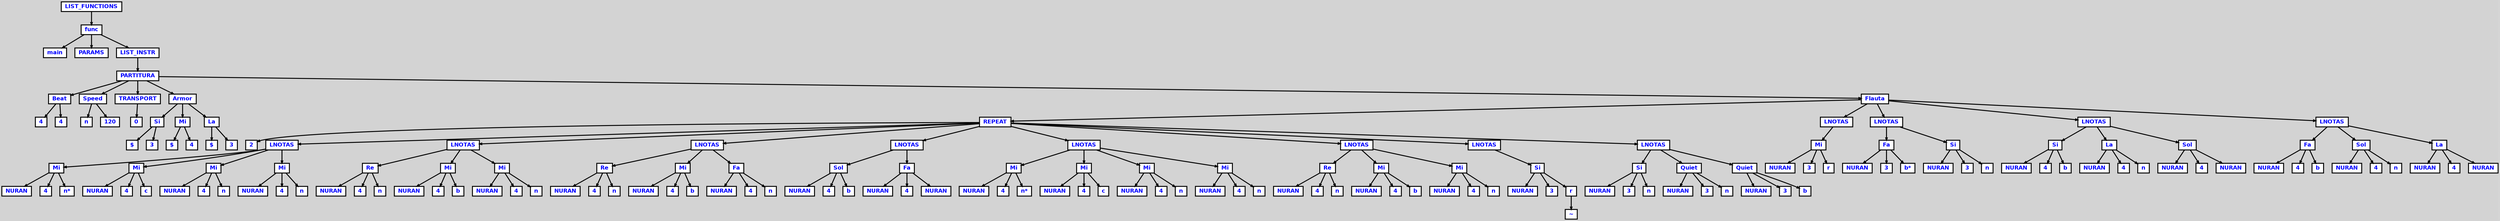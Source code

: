 digraph {

	ordering=out;
	ranksep=.4;
	bgcolor="lightgrey"; node [shape=box, fixedsize=false, fontsize=12, fontname="Helvetica-bold", fontcolor="blue"
		width=.25, height=.25, color="black", fillcolor="white", style="filled, solid, bold"];
	edge [arrowsize=.5, color="black", style="bold"]

  n0 [label="LIST_FUNCTIONS"];
  n1 [label="func"];
  n1 [label="func"];
  n2 [label="main"];
  n3 [label="PARAMS"];
  n4 [label="LIST_INSTR"];
  n4 [label="LIST_INSTR"];
  n5 [label="PARTITURA"];
  n5 [label="PARTITURA"];
  n6 [label="Beat"];
  n6 [label="Beat"];
  n7 [label="4"];
  n8 [label="4"];
  n9 [label="Speed"];
  n9 [label="Speed"];
  n10 [label="n"];
  n11 [label="120"];
  n12 [label="TRANSPORT"];
  n12 [label="TRANSPORT"];
  n13 [label="0"];
  n14 [label="Armor"];
  n14 [label="Armor"];
  n15 [label="Si"];
  n15 [label="Si"];
  n16 [label="$"];
  n17 [label="3"];
  n18 [label="Mi"];
  n18 [label="Mi"];
  n19 [label="$"];
  n20 [label="4"];
  n21 [label="La"];
  n21 [label="La"];
  n22 [label="$"];
  n23 [label="3"];
  n24 [label="Flauta"];
  n24 [label="Flauta"];
  n25 [label="REPEAT"];
  n25 [label="REPEAT"];
  n26 [label="2"];
  n27 [label="LNOTAS"];
  n27 [label="LNOTAS"];
  n28 [label="Mi"];
  n28 [label="Mi"];
  n29 [label="NURAN"];
  n30 [label="4"];
  n31 [label="n*"];
  n32 [label="Mi"];
  n32 [label="Mi"];
  n33 [label="NURAN"];
  n34 [label="4"];
  n35 [label="c"];
  n36 [label="Mi"];
  n36 [label="Mi"];
  n37 [label="NURAN"];
  n38 [label="4"];
  n39 [label="n"];
  n40 [label="Mi"];
  n40 [label="Mi"];
  n41 [label="NURAN"];
  n42 [label="4"];
  n43 [label="n"];
  n44 [label="LNOTAS"];
  n44 [label="LNOTAS"];
  n45 [label="Re"];
  n45 [label="Re"];
  n46 [label="NURAN"];
  n47 [label="4"];
  n48 [label="n"];
  n49 [label="Mi"];
  n49 [label="Mi"];
  n50 [label="NURAN"];
  n51 [label="4"];
  n52 [label="b"];
  n53 [label="Mi"];
  n53 [label="Mi"];
  n54 [label="NURAN"];
  n55 [label="4"];
  n56 [label="n"];
  n57 [label="LNOTAS"];
  n57 [label="LNOTAS"];
  n58 [label="Re"];
  n58 [label="Re"];
  n59 [label="NURAN"];
  n60 [label="4"];
  n61 [label="n"];
  n62 [label="Mi"];
  n62 [label="Mi"];
  n63 [label="NURAN"];
  n64 [label="4"];
  n65 [label="b"];
  n66 [label="Fa"];
  n66 [label="Fa"];
  n67 [label="NURAN"];
  n68 [label="4"];
  n69 [label="n"];
  n70 [label="LNOTAS"];
  n70 [label="LNOTAS"];
  n71 [label="Sol"];
  n71 [label="Sol"];
  n72 [label="NURAN"];
  n73 [label="4"];
  n74 [label="b"];
  n75 [label="Fa"];
  n75 [label="Fa"];
  n76 [label="NURAN"];
  n77 [label="4"];
  n78 [label="NURAN"];
  n79 [label="LNOTAS"];
  n79 [label="LNOTAS"];
  n80 [label="Mi"];
  n80 [label="Mi"];
  n81 [label="NURAN"];
  n82 [label="4"];
  n83 [label="n*"];
  n84 [label="Mi"];
  n84 [label="Mi"];
  n85 [label="NURAN"];
  n86 [label="4"];
  n87 [label="c"];
  n88 [label="Mi"];
  n88 [label="Mi"];
  n89 [label="NURAN"];
  n90 [label="4"];
  n91 [label="n"];
  n92 [label="Mi"];
  n92 [label="Mi"];
  n93 [label="NURAN"];
  n94 [label="4"];
  n95 [label="n"];
  n96 [label="LNOTAS"];
  n96 [label="LNOTAS"];
  n97 [label="Re"];
  n97 [label="Re"];
  n98 [label="NURAN"];
  n99 [label="4"];
  n100 [label="n"];
  n101 [label="Mi"];
  n101 [label="Mi"];
  n102 [label="NURAN"];
  n103 [label="4"];
  n104 [label="b"];
  n105 [label="Mi"];
  n105 [label="Mi"];
  n106 [label="NURAN"];
  n107 [label="4"];
  n108 [label="n"];
  n109 [label="LNOTAS"];
  n109 [label="LNOTAS"];
  n110 [label="Si"];
  n110 [label="Si"];
  n111 [label="NURAN"];
  n112 [label="3"];
  n113 [label="r"];
  n113 [label="r"];
  n114 [label="~"];
  n115 [label="LNOTAS"];
  n115 [label="LNOTAS"];
  n116 [label="Si"];
  n116 [label="Si"];
  n117 [label="NURAN"];
  n118 [label="3"];
  n119 [label="n"];
  n120 [label="Quiet"];
  n120 [label="Quiet"];
  n121 [label="NURAN"];
  n122 [label="3"];
  n123 [label="n"];
  n124 [label="Quiet"];
  n124 [label="Quiet"];
  n125 [label="NURAN"];
  n126 [label="3"];
  n127 [label="b"];
  n128 [label="LNOTAS"];
  n128 [label="LNOTAS"];
  n129 [label="Mi"];
  n129 [label="Mi"];
  n130 [label="NURAN"];
  n131 [label="3"];
  n132 [label="r"];
  n133 [label="LNOTAS"];
  n133 [label="LNOTAS"];
  n134 [label="Fa"];
  n134 [label="Fa"];
  n135 [label="NURAN"];
  n136 [label="3"];
  n137 [label="b*"];
  n138 [label="Si"];
  n138 [label="Si"];
  n139 [label="NURAN"];
  n140 [label="3"];
  n141 [label="n"];
  n142 [label="LNOTAS"];
  n142 [label="LNOTAS"];
  n143 [label="Si"];
  n143 [label="Si"];
  n144 [label="NURAN"];
  n145 [label="4"];
  n146 [label="b"];
  n147 [label="La"];
  n147 [label="La"];
  n148 [label="NURAN"];
  n149 [label="4"];
  n150 [label="n"];
  n151 [label="Sol"];
  n151 [label="Sol"];
  n152 [label="NURAN"];
  n153 [label="4"];
  n154 [label="NURAN"];
  n155 [label="LNOTAS"];
  n155 [label="LNOTAS"];
  n156 [label="Fa"];
  n156 [label="Fa"];
  n157 [label="NURAN"];
  n158 [label="4"];
  n159 [label="b"];
  n160 [label="Sol"];
  n160 [label="Sol"];
  n161 [label="NURAN"];
  n162 [label="4"];
  n163 [label="n"];
  n164 [label="La"];
  n164 [label="La"];
  n165 [label="NURAN"];
  n166 [label="4"];
  n167 [label="NURAN"];

  n0 -> n1 // "LIST_FUNCTIONS" -> "func"
  n1 -> n2 // "func" -> "main"
  n1 -> n3 // "func" -> "PARAMS"
  n1 -> n4 // "func" -> "LIST_INSTR"
  n4 -> n5 // "LIST_INSTR" -> "PARTITURA"
  n5 -> n6 // "PARTITURA" -> "Beat"
  n6 -> n7 // "Beat" -> "4"
  n6 -> n8 // "Beat" -> "4"
  n5 -> n9 // "PARTITURA" -> "Speed"
  n9 -> n10 // "Speed" -> "n"
  n9 -> n11 // "Speed" -> "120"
  n5 -> n12 // "PARTITURA" -> "TRANSPORT"
  n12 -> n13 // "TRANSPORT" -> "0"
  n5 -> n14 // "PARTITURA" -> "Armor"
  n14 -> n15 // "Armor" -> "Si"
  n15 -> n16 // "Si" -> "$"
  n15 -> n17 // "Si" -> "3"
  n14 -> n18 // "Armor" -> "Mi"
  n18 -> n19 // "Mi" -> "$"
  n18 -> n20 // "Mi" -> "4"
  n14 -> n21 // "Armor" -> "La"
  n21 -> n22 // "La" -> "$"
  n21 -> n23 // "La" -> "3"
  n5 -> n24 // "PARTITURA" -> "Flauta"
  n24 -> n25 // "Flauta" -> "REPEAT"
  n25 -> n26 // "REPEAT" -> "2"
  n25 -> n27 // "REPEAT" -> "LNOTAS"
  n27 -> n28 // "LNOTAS" -> "Mi"
  n28 -> n29 // "Mi" -> "NURAN"
  n28 -> n30 // "Mi" -> "4"
  n28 -> n31 // "Mi" -> "n*"
  n27 -> n32 // "LNOTAS" -> "Mi"
  n32 -> n33 // "Mi" -> "NURAN"
  n32 -> n34 // "Mi" -> "4"
  n32 -> n35 // "Mi" -> "c"
  n27 -> n36 // "LNOTAS" -> "Mi"
  n36 -> n37 // "Mi" -> "NURAN"
  n36 -> n38 // "Mi" -> "4"
  n36 -> n39 // "Mi" -> "n"
  n27 -> n40 // "LNOTAS" -> "Mi"
  n40 -> n41 // "Mi" -> "NURAN"
  n40 -> n42 // "Mi" -> "4"
  n40 -> n43 // "Mi" -> "n"
  n25 -> n44 // "REPEAT" -> "LNOTAS"
  n44 -> n45 // "LNOTAS" -> "Re"
  n45 -> n46 // "Re" -> "NURAN"
  n45 -> n47 // "Re" -> "4"
  n45 -> n48 // "Re" -> "n"
  n44 -> n49 // "LNOTAS" -> "Mi"
  n49 -> n50 // "Mi" -> "NURAN"
  n49 -> n51 // "Mi" -> "4"
  n49 -> n52 // "Mi" -> "b"
  n44 -> n53 // "LNOTAS" -> "Mi"
  n53 -> n54 // "Mi" -> "NURAN"
  n53 -> n55 // "Mi" -> "4"
  n53 -> n56 // "Mi" -> "n"
  n25 -> n57 // "REPEAT" -> "LNOTAS"
  n57 -> n58 // "LNOTAS" -> "Re"
  n58 -> n59 // "Re" -> "NURAN"
  n58 -> n60 // "Re" -> "4"
  n58 -> n61 // "Re" -> "n"
  n57 -> n62 // "LNOTAS" -> "Mi"
  n62 -> n63 // "Mi" -> "NURAN"
  n62 -> n64 // "Mi" -> "4"
  n62 -> n65 // "Mi" -> "b"
  n57 -> n66 // "LNOTAS" -> "Fa"
  n66 -> n67 // "Fa" -> "NURAN"
  n66 -> n68 // "Fa" -> "4"
  n66 -> n69 // "Fa" -> "n"
  n25 -> n70 // "REPEAT" -> "LNOTAS"
  n70 -> n71 // "LNOTAS" -> "Sol"
  n71 -> n72 // "Sol" -> "NURAN"
  n71 -> n73 // "Sol" -> "4"
  n71 -> n74 // "Sol" -> "b"
  n70 -> n75 // "LNOTAS" -> "Fa"
  n75 -> n76 // "Fa" -> "NURAN"
  n75 -> n77 // "Fa" -> "4"
  n75 -> n78 // "Fa" -> "NURAN"
  n25 -> n79 // "REPEAT" -> "LNOTAS"
  n79 -> n80 // "LNOTAS" -> "Mi"
  n80 -> n81 // "Mi" -> "NURAN"
  n80 -> n82 // "Mi" -> "4"
  n80 -> n83 // "Mi" -> "n*"
  n79 -> n84 // "LNOTAS" -> "Mi"
  n84 -> n85 // "Mi" -> "NURAN"
  n84 -> n86 // "Mi" -> "4"
  n84 -> n87 // "Mi" -> "c"
  n79 -> n88 // "LNOTAS" -> "Mi"
  n88 -> n89 // "Mi" -> "NURAN"
  n88 -> n90 // "Mi" -> "4"
  n88 -> n91 // "Mi" -> "n"
  n79 -> n92 // "LNOTAS" -> "Mi"
  n92 -> n93 // "Mi" -> "NURAN"
  n92 -> n94 // "Mi" -> "4"
  n92 -> n95 // "Mi" -> "n"
  n25 -> n96 // "REPEAT" -> "LNOTAS"
  n96 -> n97 // "LNOTAS" -> "Re"
  n97 -> n98 // "Re" -> "NURAN"
  n97 -> n99 // "Re" -> "4"
  n97 -> n100 // "Re" -> "n"
  n96 -> n101 // "LNOTAS" -> "Mi"
  n101 -> n102 // "Mi" -> "NURAN"
  n101 -> n103 // "Mi" -> "4"
  n101 -> n104 // "Mi" -> "b"
  n96 -> n105 // "LNOTAS" -> "Mi"
  n105 -> n106 // "Mi" -> "NURAN"
  n105 -> n107 // "Mi" -> "4"
  n105 -> n108 // "Mi" -> "n"
  n25 -> n109 // "REPEAT" -> "LNOTAS"
  n109 -> n110 // "LNOTAS" -> "Si"
  n110 -> n111 // "Si" -> "NURAN"
  n110 -> n112 // "Si" -> "3"
  n110 -> n113 // "Si" -> "r"
  n113 -> n114 // "r" -> "~"
  n25 -> n115 // "REPEAT" -> "LNOTAS"
  n115 -> n116 // "LNOTAS" -> "Si"
  n116 -> n117 // "Si" -> "NURAN"
  n116 -> n118 // "Si" -> "3"
  n116 -> n119 // "Si" -> "n"
  n115 -> n120 // "LNOTAS" -> "Quiet"
  n120 -> n121 // "Quiet" -> "NURAN"
  n120 -> n122 // "Quiet" -> "3"
  n120 -> n123 // "Quiet" -> "n"
  n115 -> n124 // "LNOTAS" -> "Quiet"
  n124 -> n125 // "Quiet" -> "NURAN"
  n124 -> n126 // "Quiet" -> "3"
  n124 -> n127 // "Quiet" -> "b"
  n24 -> n128 // "Flauta" -> "LNOTAS"
  n128 -> n129 // "LNOTAS" -> "Mi"
  n129 -> n130 // "Mi" -> "NURAN"
  n129 -> n131 // "Mi" -> "3"
  n129 -> n132 // "Mi" -> "r"
  n24 -> n133 // "Flauta" -> "LNOTAS"
  n133 -> n134 // "LNOTAS" -> "Fa"
  n134 -> n135 // "Fa" -> "NURAN"
  n134 -> n136 // "Fa" -> "3"
  n134 -> n137 // "Fa" -> "b*"
  n133 -> n138 // "LNOTAS" -> "Si"
  n138 -> n139 // "Si" -> "NURAN"
  n138 -> n140 // "Si" -> "3"
  n138 -> n141 // "Si" -> "n"
  n24 -> n142 // "Flauta" -> "LNOTAS"
  n142 -> n143 // "LNOTAS" -> "Si"
  n143 -> n144 // "Si" -> "NURAN"
  n143 -> n145 // "Si" -> "4"
  n143 -> n146 // "Si" -> "b"
  n142 -> n147 // "LNOTAS" -> "La"
  n147 -> n148 // "La" -> "NURAN"
  n147 -> n149 // "La" -> "4"
  n147 -> n150 // "La" -> "n"
  n142 -> n151 // "LNOTAS" -> "Sol"
  n151 -> n152 // "Sol" -> "NURAN"
  n151 -> n153 // "Sol" -> "4"
  n151 -> n154 // "Sol" -> "NURAN"
  n24 -> n155 // "Flauta" -> "LNOTAS"
  n155 -> n156 // "LNOTAS" -> "Fa"
  n156 -> n157 // "Fa" -> "NURAN"
  n156 -> n158 // "Fa" -> "4"
  n156 -> n159 // "Fa" -> "b"
  n155 -> n160 // "LNOTAS" -> "Sol"
  n160 -> n161 // "Sol" -> "NURAN"
  n160 -> n162 // "Sol" -> "4"
  n160 -> n163 // "Sol" -> "n"
  n155 -> n164 // "LNOTAS" -> "La"
  n164 -> n165 // "La" -> "NURAN"
  n164 -> n166 // "La" -> "4"
  n164 -> n167 // "La" -> "NURAN"

}
